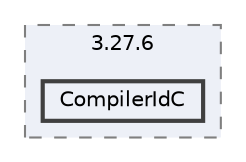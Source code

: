 digraph "build/CMakeFiles/3.27.6/CompilerIdC"
{
 // LATEX_PDF_SIZE
  bgcolor="transparent";
  edge [fontname=Helvetica,fontsize=10,labelfontname=Helvetica,labelfontsize=10];
  node [fontname=Helvetica,fontsize=10,shape=box,height=0.2,width=0.4];
  compound=true
  subgraph clusterdir_ff86b140f425c7fd33d63d9b9653ff08 {
    graph [ bgcolor="#edf0f7", pencolor="grey50", label="3.27.6", fontname=Helvetica,fontsize=10 style="filled,dashed", URL="dir_ff86b140f425c7fd33d63d9b9653ff08.html",tooltip=""]
  dir_9117c3f6ee1d50f6b286045d485141c3 [label="CompilerIdC", fillcolor="#edf0f7", color="grey25", style="filled,bold", URL="dir_9117c3f6ee1d50f6b286045d485141c3.html",tooltip=""];
  }
}
